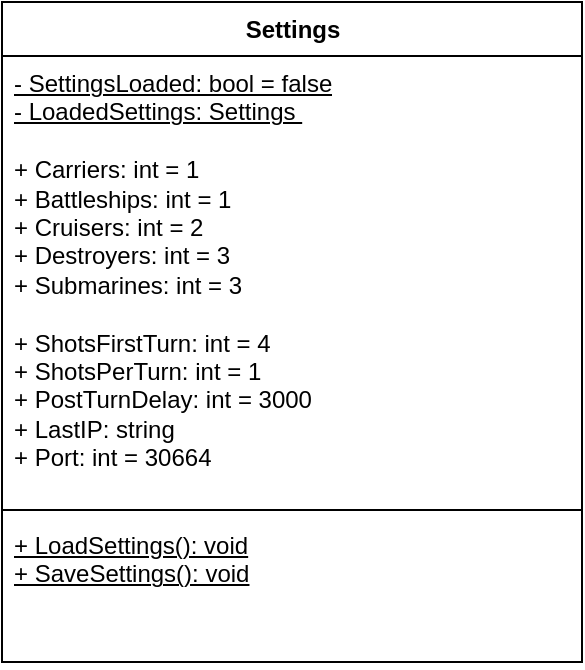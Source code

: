 <mxfile version="12.5.3" type="device"><diagram id="C5RBs43oDa-KdzZeNtuy" name="Page-1"><mxGraphModel dx="748" dy="554" grid="1" gridSize="10" guides="1" tooltips="1" connect="1" arrows="1" fold="1" page="1" pageScale="1" pageWidth="827" pageHeight="1169" math="0" shadow="0"><root><mxCell id="WIyWlLk6GJQsqaUBKTNV-0"/><mxCell id="WIyWlLk6GJQsqaUBKTNV-1" parent="WIyWlLk6GJQsqaUBKTNV-0"/><mxCell id="BoaKt1ljvrCS-C_ZsIQ5-0" value="Settings" style="swimlane;fontStyle=1;align=center;verticalAlign=top;childLayout=stackLayout;horizontal=1;startSize=27;horizontalStack=0;resizeParent=1;resizeParentMax=0;resizeLast=0;collapsible=1;marginBottom=0;html=1;" vertex="1" parent="WIyWlLk6GJQsqaUBKTNV-1"><mxGeometry x="320" y="170" width="290" height="330" as="geometry"/></mxCell><mxCell id="BoaKt1ljvrCS-C_ZsIQ5-1" value="&lt;u&gt;- SettingsLoaded: bool = false&lt;br&gt;- LoadedSettings: Settings&amp;nbsp;&lt;/u&gt;&lt;br&gt;&lt;br&gt;+ Carriers: int = 1&lt;br&gt;+ Battleships: int = 1&lt;br&gt;+ Cruisers: int = 2&lt;br&gt;+ Destroyers: int = 3&lt;br&gt;+ Submarines: int = 3&lt;br&gt;&lt;br&gt;+ ShotsFirstTurn: int = 4&lt;br&gt;+ ShotsPerTurn: int = 1&lt;br&gt;+ PostTurnDelay: int = 3000&lt;br&gt;+ LastIP: string&lt;br&gt;+ Port: int = 30664" style="text;strokeColor=none;fillColor=none;align=left;verticalAlign=top;spacingLeft=4;spacingRight=4;overflow=hidden;rotatable=0;points=[[0,0.5],[1,0.5]];portConstraint=eastwest;fontStyle=0;html=1;" vertex="1" parent="BoaKt1ljvrCS-C_ZsIQ5-0"><mxGeometry y="27" width="290" height="223" as="geometry"/></mxCell><mxCell id="BoaKt1ljvrCS-C_ZsIQ5-2" value="" style="line;strokeWidth=1;fillColor=none;align=left;verticalAlign=middle;spacingTop=-1;spacingLeft=3;spacingRight=3;rotatable=0;labelPosition=right;points=[];portConstraint=eastwest;" vertex="1" parent="BoaKt1ljvrCS-C_ZsIQ5-0"><mxGeometry y="250" width="290" height="8" as="geometry"/></mxCell><mxCell id="BoaKt1ljvrCS-C_ZsIQ5-3" value="&lt;u&gt;+ LoadSettings(): void&lt;br&gt;+ SaveSettings(): void&lt;br&gt;&lt;/u&gt;" style="text;strokeColor=none;fillColor=none;align=left;verticalAlign=top;spacingLeft=4;spacingRight=4;overflow=hidden;rotatable=0;points=[[0,0.5],[1,0.5]];portConstraint=eastwest;html=1;" vertex="1" parent="BoaKt1ljvrCS-C_ZsIQ5-0"><mxGeometry y="258" width="290" height="72" as="geometry"/></mxCell></root></mxGraphModel></diagram></mxfile>